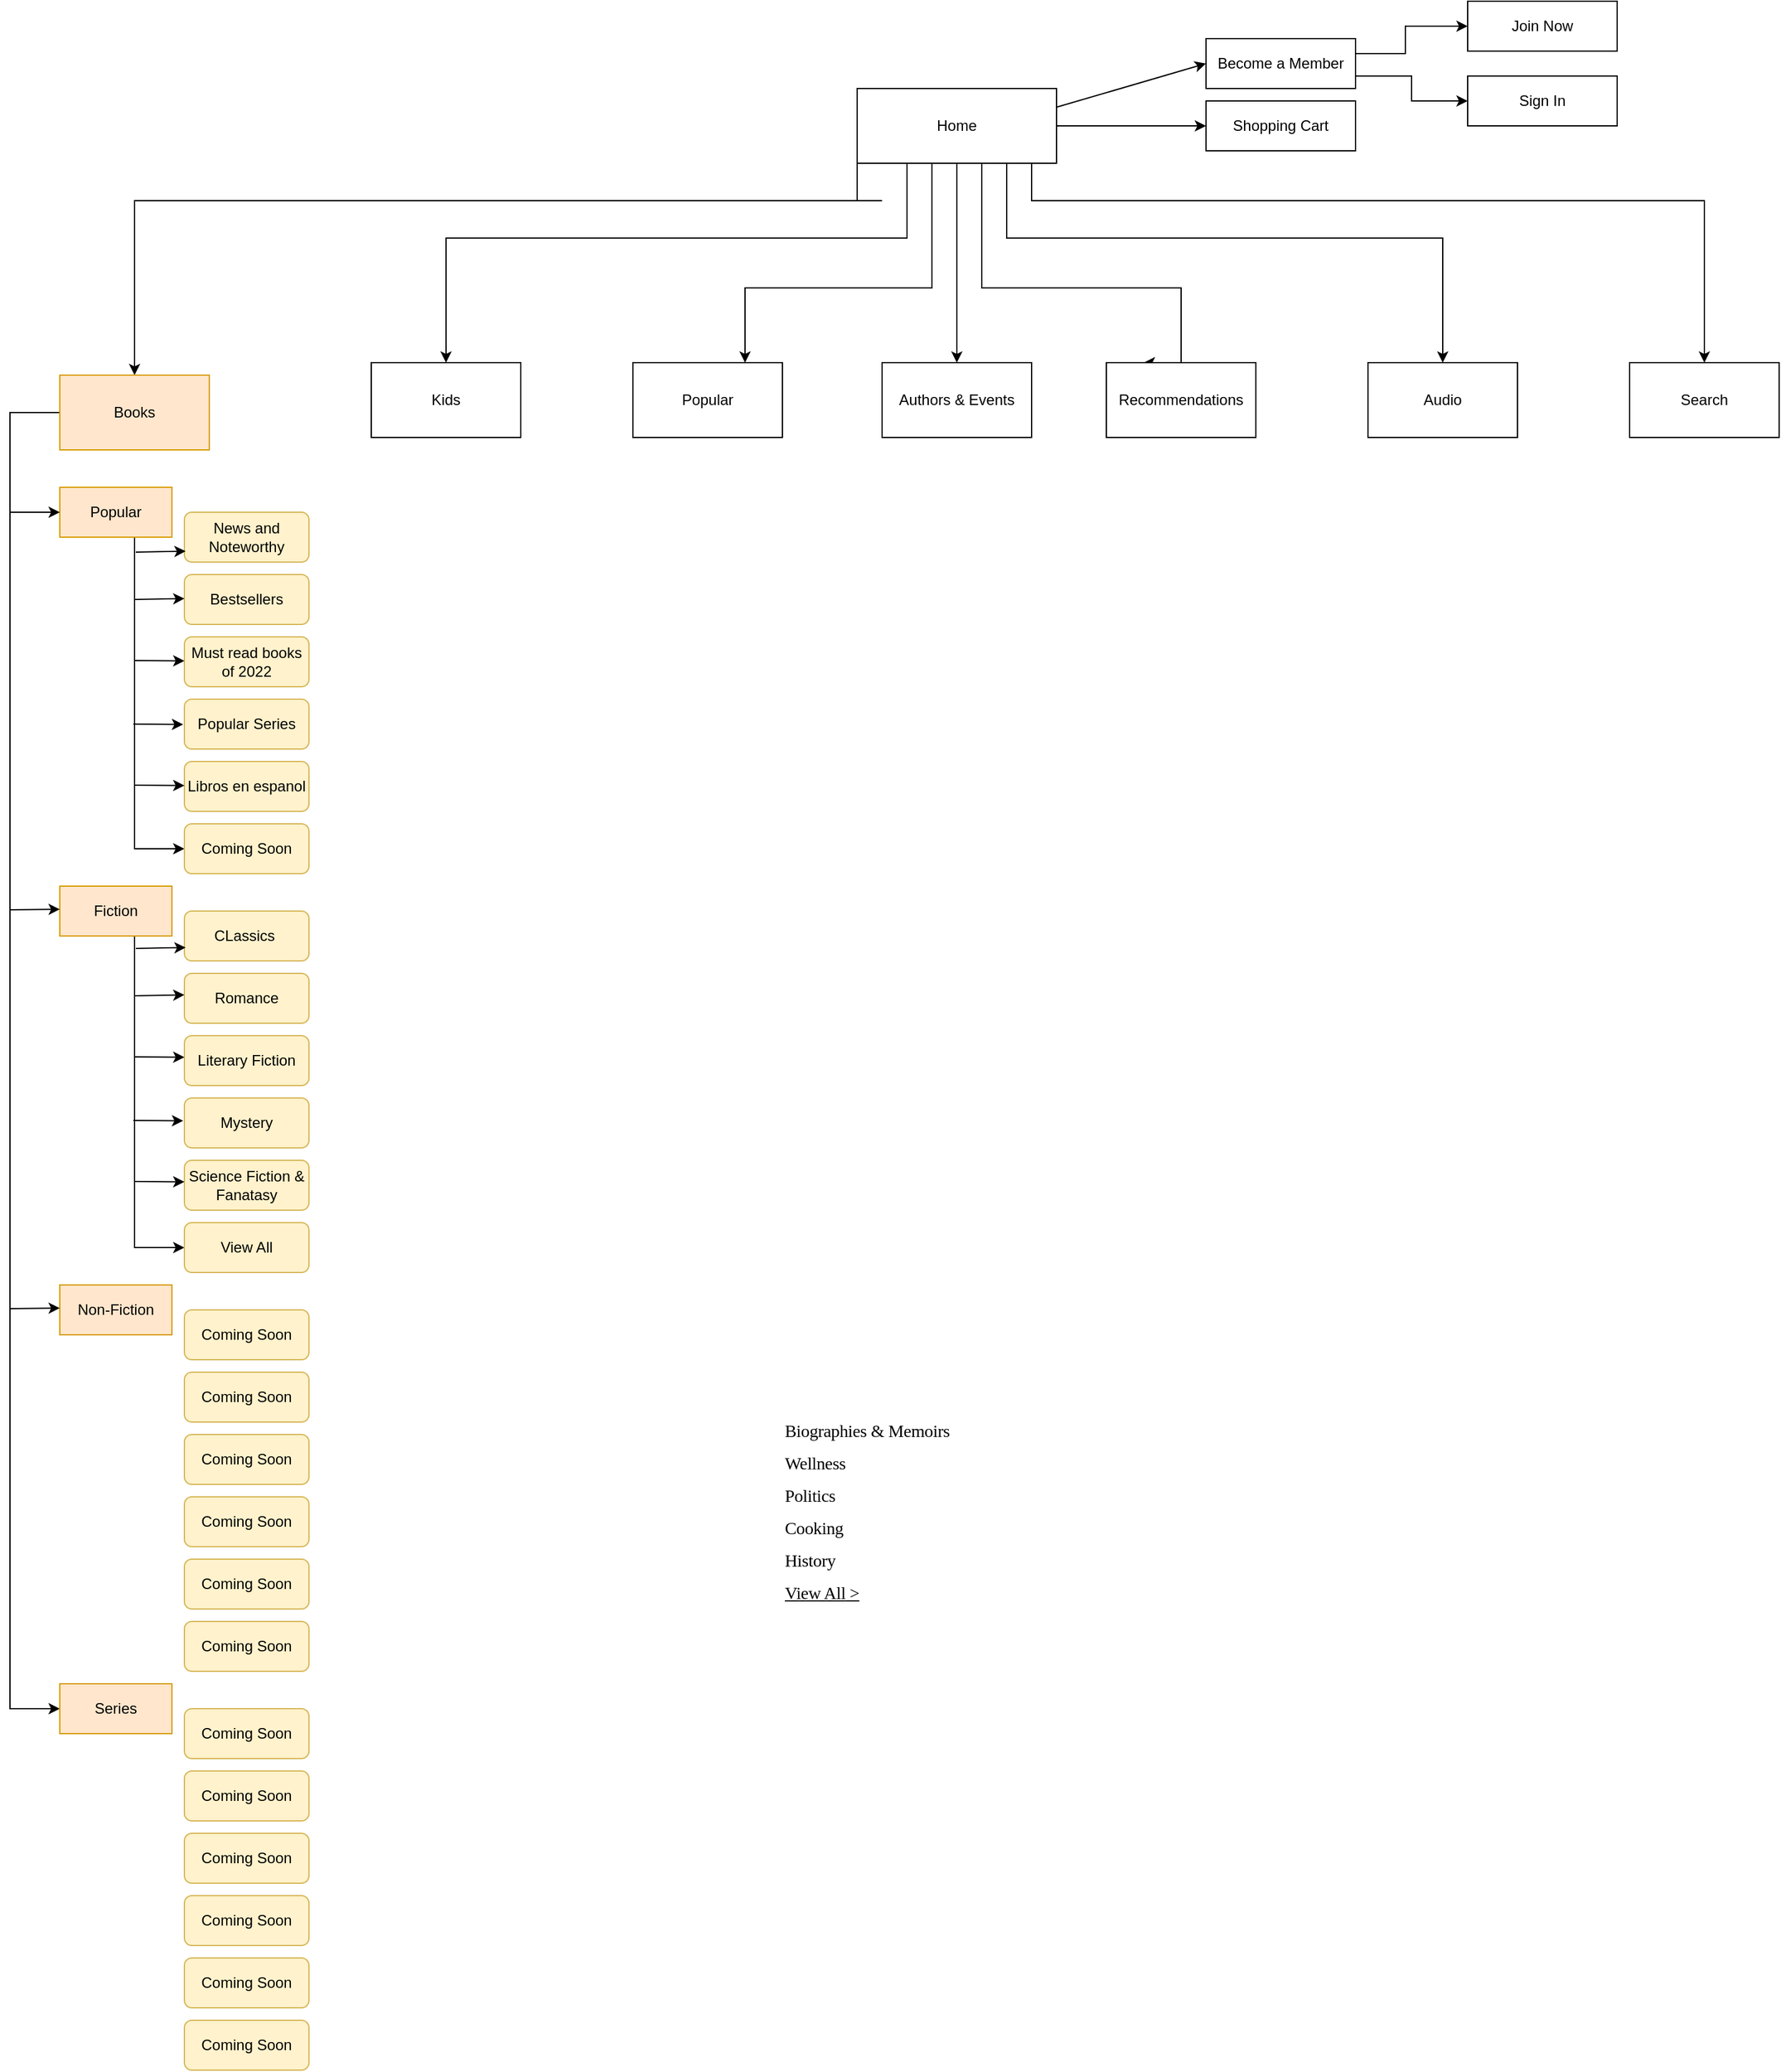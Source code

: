 <mxfile version="20.8.10" type="github">
  <diagram name="Page-1" id="6nl35vsLAsva88mgKixI">
    <mxGraphModel dx="2950" dy="1082" grid="1" gridSize="10" guides="1" tooltips="1" connect="1" arrows="1" fold="1" page="1" pageScale="1" pageWidth="850" pageHeight="1100" math="0" shadow="0">
      <root>
        <mxCell id="0" />
        <mxCell id="1" parent="0" />
        <mxCell id="sVJqD786YdZGdAk7iiqr-3" value="" style="edgeStyle=orthogonalEdgeStyle;rounded=0;orthogonalLoop=1;jettySize=auto;html=1;" edge="1" parent="1" source="sVJqD786YdZGdAk7iiqr-1" target="sVJqD786YdZGdAk7iiqr-2">
          <mxGeometry relative="1" as="geometry" />
        </mxCell>
        <mxCell id="sVJqD786YdZGdAk7iiqr-17" style="edgeStyle=orthogonalEdgeStyle;rounded=0;orthogonalLoop=1;jettySize=auto;html=1;exitX=0;exitY=0.5;exitDx=0;exitDy=0;entryX=0.75;entryY=0;entryDx=0;entryDy=0;" edge="1" parent="1" source="sVJqD786YdZGdAk7iiqr-1" target="sVJqD786YdZGdAk7iiqr-4">
          <mxGeometry relative="1" as="geometry">
            <Array as="points">
              <mxPoint x="420" y="110" />
              <mxPoint x="420" y="240" />
              <mxPoint x="270" y="240" />
              <mxPoint x="270" y="300" />
            </Array>
          </mxGeometry>
        </mxCell>
        <mxCell id="sVJqD786YdZGdAk7iiqr-19" style="edgeStyle=orthogonalEdgeStyle;rounded=0;orthogonalLoop=1;jettySize=auto;html=1;exitX=0;exitY=0.5;exitDx=0;exitDy=0;entryX=0.5;entryY=0;entryDx=0;entryDy=0;" edge="1" parent="1" source="sVJqD786YdZGdAk7iiqr-1" target="sVJqD786YdZGdAk7iiqr-6">
          <mxGeometry relative="1" as="geometry">
            <Array as="points">
              <mxPoint x="400" y="110" />
              <mxPoint x="400" y="200" />
              <mxPoint x="30" y="200" />
            </Array>
          </mxGeometry>
        </mxCell>
        <mxCell id="sVJqD786YdZGdAk7iiqr-21" style="edgeStyle=orthogonalEdgeStyle;rounded=0;orthogonalLoop=1;jettySize=auto;html=1;exitX=0;exitY=0.25;exitDx=0;exitDy=0;entryX=0.5;entryY=0;entryDx=0;entryDy=0;" edge="1" parent="1" source="sVJqD786YdZGdAk7iiqr-1" target="sVJqD786YdZGdAk7iiqr-8">
          <mxGeometry relative="1" as="geometry">
            <Array as="points">
              <mxPoint x="380" y="170" />
              <mxPoint x="-210" y="170" />
            </Array>
          </mxGeometry>
        </mxCell>
        <mxCell id="sVJqD786YdZGdAk7iiqr-23" style="edgeStyle=orthogonalEdgeStyle;rounded=0;orthogonalLoop=1;jettySize=auto;html=1;exitX=1;exitY=0.5;exitDx=0;exitDy=0;entryX=0.25;entryY=0;entryDx=0;entryDy=0;" edge="1" parent="1" source="sVJqD786YdZGdAk7iiqr-1" target="sVJqD786YdZGdAk7iiqr-10">
          <mxGeometry relative="1" as="geometry">
            <Array as="points">
              <mxPoint x="460" y="110" />
              <mxPoint x="460" y="240" />
              <mxPoint x="620" y="240" />
              <mxPoint x="620" y="300" />
            </Array>
          </mxGeometry>
        </mxCell>
        <mxCell id="sVJqD786YdZGdAk7iiqr-26" style="edgeStyle=orthogonalEdgeStyle;rounded=0;orthogonalLoop=1;jettySize=auto;html=1;exitX=1;exitY=0.5;exitDx=0;exitDy=0;entryX=0.5;entryY=0;entryDx=0;entryDy=0;" edge="1" parent="1" source="sVJqD786YdZGdAk7iiqr-1" target="sVJqD786YdZGdAk7iiqr-12">
          <mxGeometry relative="1" as="geometry">
            <Array as="points">
              <mxPoint x="480" y="110" />
              <mxPoint x="480" y="200" />
              <mxPoint x="830" y="200" />
            </Array>
          </mxGeometry>
        </mxCell>
        <mxCell id="sVJqD786YdZGdAk7iiqr-28" style="edgeStyle=orthogonalEdgeStyle;rounded=0;orthogonalLoop=1;jettySize=auto;html=1;exitX=1;exitY=0;exitDx=0;exitDy=0;entryX=0.5;entryY=0;entryDx=0;entryDy=0;" edge="1" parent="1" source="sVJqD786YdZGdAk7iiqr-1" target="sVJqD786YdZGdAk7iiqr-14">
          <mxGeometry relative="1" as="geometry">
            <Array as="points">
              <mxPoint x="500" y="170" />
              <mxPoint x="1040" y="170" />
            </Array>
          </mxGeometry>
        </mxCell>
        <mxCell id="sVJqD786YdZGdAk7iiqr-37" style="rounded=0;orthogonalLoop=1;jettySize=auto;html=1;exitX=1;exitY=0.25;exitDx=0;exitDy=0;entryX=0;entryY=0.5;entryDx=0;entryDy=0;" edge="1" parent="1" source="sVJqD786YdZGdAk7iiqr-1" target="sVJqD786YdZGdAk7iiqr-40">
          <mxGeometry relative="1" as="geometry">
            <mxPoint x="620" y="30.0" as="targetPoint" />
          </mxGeometry>
        </mxCell>
        <mxCell id="sVJqD786YdZGdAk7iiqr-38" style="edgeStyle=none;rounded=0;orthogonalLoop=1;jettySize=auto;html=1;exitX=1;exitY=0.5;exitDx=0;exitDy=0;entryX=0;entryY=0.5;entryDx=0;entryDy=0;" edge="1" parent="1" source="sVJqD786YdZGdAk7iiqr-1" target="sVJqD786YdZGdAk7iiqr-41">
          <mxGeometry relative="1" as="geometry">
            <mxPoint x="630" y="109.667" as="targetPoint" />
          </mxGeometry>
        </mxCell>
        <mxCell id="sVJqD786YdZGdAk7iiqr-1" value="Home" style="rounded=0;whiteSpace=wrap;html=1;" vertex="1" parent="1">
          <mxGeometry x="360" y="80" width="160" height="60" as="geometry" />
        </mxCell>
        <mxCell id="sVJqD786YdZGdAk7iiqr-2" value="Authors &amp;amp; Events" style="rounded=0;whiteSpace=wrap;html=1;" vertex="1" parent="1">
          <mxGeometry x="380" y="300" width="120" height="60" as="geometry" />
        </mxCell>
        <mxCell id="sVJqD786YdZGdAk7iiqr-4" value="Popular" style="rounded=0;whiteSpace=wrap;html=1;" vertex="1" parent="1">
          <mxGeometry x="180" y="300" width="120" height="60" as="geometry" />
        </mxCell>
        <mxCell id="sVJqD786YdZGdAk7iiqr-6" value="Kids" style="rounded=0;whiteSpace=wrap;html=1;" vertex="1" parent="1">
          <mxGeometry x="-30" y="300" width="120" height="60" as="geometry" />
        </mxCell>
        <mxCell id="sVJqD786YdZGdAk7iiqr-98" style="edgeStyle=elbowEdgeStyle;rounded=0;orthogonalLoop=1;jettySize=auto;html=1;exitX=0;exitY=0.5;exitDx=0;exitDy=0;entryX=0;entryY=0.5;entryDx=0;entryDy=0;shadow=0;" edge="1" parent="1" source="sVJqD786YdZGdAk7iiqr-8" target="sVJqD786YdZGdAk7iiqr-81">
          <mxGeometry relative="1" as="geometry">
            <Array as="points">
              <mxPoint x="-320" y="1190" />
              <mxPoint x="-320" y="928" />
            </Array>
          </mxGeometry>
        </mxCell>
        <mxCell id="sVJqD786YdZGdAk7iiqr-8" value="Books" style="rounded=0;whiteSpace=wrap;html=1;fillColor=#ffe6cc;strokeColor=#d79b00;" vertex="1" parent="1">
          <mxGeometry x="-280" y="310" width="120" height="60" as="geometry" />
        </mxCell>
        <mxCell id="sVJqD786YdZGdAk7iiqr-10" value="Recommendations" style="rounded=0;whiteSpace=wrap;html=1;" vertex="1" parent="1">
          <mxGeometry x="560" y="300" width="120" height="60" as="geometry" />
        </mxCell>
        <mxCell id="sVJqD786YdZGdAk7iiqr-12" value="Audio" style="rounded=0;whiteSpace=wrap;html=1;" vertex="1" parent="1">
          <mxGeometry x="770" y="300" width="120" height="60" as="geometry" />
        </mxCell>
        <mxCell id="sVJqD786YdZGdAk7iiqr-14" value="Search" style="rounded=0;whiteSpace=wrap;html=1;" vertex="1" parent="1">
          <mxGeometry x="980" y="300" width="120" height="60" as="geometry" />
        </mxCell>
        <mxCell id="sVJqD786YdZGdAk7iiqr-49" style="rounded=0;orthogonalLoop=1;jettySize=auto;html=1;exitX=1;exitY=0.5;exitDx=0;exitDy=0;edgeStyle=elbowEdgeStyle;" edge="1" parent="1">
          <mxGeometry relative="1" as="geometry">
            <mxPoint x="850" y="30" as="targetPoint" />
            <mxPoint x="760" y="52.0" as="sourcePoint" />
            <Array as="points">
              <mxPoint x="800" y="32" />
            </Array>
          </mxGeometry>
        </mxCell>
        <mxCell id="sVJqD786YdZGdAk7iiqr-40" value="Become a Member" style="rounded=0;whiteSpace=wrap;html=1;" vertex="1" parent="1">
          <mxGeometry x="640" y="40" width="120" height="40" as="geometry" />
        </mxCell>
        <mxCell id="sVJqD786YdZGdAk7iiqr-41" value="Shopping Cart" style="rounded=0;whiteSpace=wrap;html=1;" vertex="1" parent="1">
          <mxGeometry x="640" y="90" width="120" height="40" as="geometry" />
        </mxCell>
        <mxCell id="sVJqD786YdZGdAk7iiqr-50" style="rounded=0;orthogonalLoop=1;jettySize=auto;html=1;exitX=1;exitY=0.75;exitDx=0;exitDy=0;edgeStyle=elbowEdgeStyle;shadow=0;" edge="1" parent="1" source="sVJqD786YdZGdAk7iiqr-40">
          <mxGeometry relative="1" as="geometry">
            <mxPoint x="850" y="90" as="targetPoint" />
            <mxPoint x="750" y="70.0" as="sourcePoint" />
            <Array as="points" />
          </mxGeometry>
        </mxCell>
        <mxCell id="sVJqD786YdZGdAk7iiqr-51" value="Join Now" style="rounded=0;whiteSpace=wrap;html=1;" vertex="1" parent="1">
          <mxGeometry x="850" y="10" width="120" height="40" as="geometry" />
        </mxCell>
        <mxCell id="sVJqD786YdZGdAk7iiqr-52" value="Sign In" style="rounded=0;whiteSpace=wrap;html=1;" vertex="1" parent="1">
          <mxGeometry x="850" y="70" width="120" height="40" as="geometry" />
        </mxCell>
        <mxCell id="sVJqD786YdZGdAk7iiqr-103" style="edgeStyle=elbowEdgeStyle;rounded=0;orthogonalLoop=1;jettySize=auto;html=1;exitX=0.75;exitY=1;exitDx=0;exitDy=0;entryX=0;entryY=0.5;entryDx=0;entryDy=0;shadow=0;" edge="1" parent="1" source="sVJqD786YdZGdAk7iiqr-56" target="sVJqD786YdZGdAk7iiqr-72">
          <mxGeometry relative="1" as="geometry">
            <Array as="points">
              <mxPoint x="-220" y="550" />
              <mxPoint x="-220" y="570" />
            </Array>
          </mxGeometry>
        </mxCell>
        <mxCell id="sVJqD786YdZGdAk7iiqr-56" value="Popular" style="rounded=0;whiteSpace=wrap;html=1;fillColor=#ffe6cc;strokeColor=#d79b00;" vertex="1" parent="1">
          <mxGeometry x="-280" y="400" width="90" height="40" as="geometry" />
        </mxCell>
        <mxCell id="sVJqD786YdZGdAk7iiqr-128" style="edgeStyle=elbowEdgeStyle;rounded=0;orthogonalLoop=1;jettySize=auto;html=1;exitX=0.5;exitY=1;exitDx=0;exitDy=0;entryX=0;entryY=0.5;entryDx=0;entryDy=0;shadow=0;" edge="1" parent="1" source="sVJqD786YdZGdAk7iiqr-57" target="sVJqD786YdZGdAk7iiqr-80">
          <mxGeometry relative="1" as="geometry">
            <Array as="points">
              <mxPoint x="-220" y="890" />
            </Array>
          </mxGeometry>
        </mxCell>
        <mxCell id="sVJqD786YdZGdAk7iiqr-57" value="Fiction" style="rounded=0;whiteSpace=wrap;html=1;fillColor=#ffe6cc;strokeColor=#d79b00;" vertex="1" parent="1">
          <mxGeometry x="-280" y="720" width="90" height="40" as="geometry" />
        </mxCell>
        <mxCell id="sVJqD786YdZGdAk7iiqr-58" value="Non-Fiction" style="rounded=0;whiteSpace=wrap;html=1;fillColor=#ffe6cc;strokeColor=#d79b00;" vertex="1" parent="1">
          <mxGeometry x="-280" y="1040" width="90" height="40" as="geometry" />
        </mxCell>
        <mxCell id="sVJqD786YdZGdAk7iiqr-62" value="News and Noteworthy" style="rounded=1;whiteSpace=wrap;html=1;fillColor=#fff2cc;strokeColor=#d6b656;" vertex="1" parent="1">
          <mxGeometry x="-180" y="420" width="100" height="40" as="geometry" />
        </mxCell>
        <mxCell id="sVJqD786YdZGdAk7iiqr-65" value="Bestsellers" style="rounded=1;whiteSpace=wrap;html=1;fillColor=#fff2cc;strokeColor=#d6b656;" vertex="1" parent="1">
          <mxGeometry x="-180" y="470" width="100" height="40" as="geometry" />
        </mxCell>
        <mxCell id="sVJqD786YdZGdAk7iiqr-66" value="Must read books of 2022" style="rounded=1;whiteSpace=wrap;html=1;fillColor=#fff2cc;strokeColor=#d6b656;" vertex="1" parent="1">
          <mxGeometry x="-180" y="520" width="100" height="40" as="geometry" />
        </mxCell>
        <mxCell id="sVJqD786YdZGdAk7iiqr-67" value="Popular Series" style="rounded=1;whiteSpace=wrap;html=1;fillColor=#fff2cc;strokeColor=#d6b656;" vertex="1" parent="1">
          <mxGeometry x="-180" y="570" width="100" height="40" as="geometry" />
        </mxCell>
        <mxCell id="sVJqD786YdZGdAk7iiqr-71" value="Libros en espanol" style="rounded=1;whiteSpace=wrap;html=1;fillColor=#fff2cc;strokeColor=#d6b656;" vertex="1" parent="1">
          <mxGeometry x="-180" y="620" width="100" height="40" as="geometry" />
        </mxCell>
        <mxCell id="sVJqD786YdZGdAk7iiqr-72" value="Coming Soon" style="rounded=1;whiteSpace=wrap;html=1;fillColor=#fff2cc;strokeColor=#d6b656;" vertex="1" parent="1">
          <mxGeometry x="-180" y="670" width="100" height="40" as="geometry" />
        </mxCell>
        <mxCell id="sVJqD786YdZGdAk7iiqr-75" value="CLassics&lt;span style=&quot;white-space: pre;&quot;&gt;	&lt;/span&gt;" style="rounded=1;whiteSpace=wrap;html=1;fillColor=#fff2cc;strokeColor=#d6b656;" vertex="1" parent="1">
          <mxGeometry x="-180" y="740" width="100" height="40" as="geometry" />
        </mxCell>
        <mxCell id="sVJqD786YdZGdAk7iiqr-76" value="Romance" style="rounded=1;whiteSpace=wrap;html=1;fillColor=#fff2cc;strokeColor=#d6b656;" vertex="1" parent="1">
          <mxGeometry x="-180" y="790" width="100" height="40" as="geometry" />
        </mxCell>
        <mxCell id="sVJqD786YdZGdAk7iiqr-77" value="Literary Fiction" style="rounded=1;whiteSpace=wrap;html=1;fillColor=#fff2cc;strokeColor=#d6b656;" vertex="1" parent="1">
          <mxGeometry x="-180" y="840" width="100" height="40" as="geometry" />
        </mxCell>
        <mxCell id="sVJqD786YdZGdAk7iiqr-78" value="Mystery" style="rounded=1;whiteSpace=wrap;html=1;fillColor=#fff2cc;strokeColor=#d6b656;" vertex="1" parent="1">
          <mxGeometry x="-180" y="890" width="100" height="40" as="geometry" />
        </mxCell>
        <mxCell id="sVJqD786YdZGdAk7iiqr-79" value="Science Fiction &amp;amp; Fanatasy" style="rounded=1;whiteSpace=wrap;html=1;fillColor=#fff2cc;strokeColor=#d6b656;" vertex="1" parent="1">
          <mxGeometry x="-180" y="940" width="100" height="40" as="geometry" />
        </mxCell>
        <mxCell id="sVJqD786YdZGdAk7iiqr-80" value="View All" style="rounded=1;whiteSpace=wrap;html=1;fillColor=#fff2cc;strokeColor=#d6b656;" vertex="1" parent="1">
          <mxGeometry x="-180" y="990" width="100" height="40" as="geometry" />
        </mxCell>
        <mxCell id="sVJqD786YdZGdAk7iiqr-81" value="Series" style="rounded=0;whiteSpace=wrap;html=1;fillColor=#ffe6cc;strokeColor=#d79b00;" vertex="1" parent="1">
          <mxGeometry x="-280" y="1360" width="90" height="40" as="geometry" />
        </mxCell>
        <mxCell id="sVJqD786YdZGdAk7iiqr-82" value="Coming Soon" style="rounded=1;whiteSpace=wrap;html=1;fillColor=#fff2cc;strokeColor=#d6b656;" vertex="1" parent="1">
          <mxGeometry x="-180" y="1380" width="100" height="40" as="geometry" />
        </mxCell>
        <mxCell id="sVJqD786YdZGdAk7iiqr-83" value="Coming Soon" style="rounded=1;whiteSpace=wrap;html=1;fillColor=#fff2cc;strokeColor=#d6b656;" vertex="1" parent="1">
          <mxGeometry x="-180" y="1430" width="100" height="40" as="geometry" />
        </mxCell>
        <mxCell id="sVJqD786YdZGdAk7iiqr-84" value="Coming Soon" style="rounded=1;whiteSpace=wrap;html=1;fillColor=#fff2cc;strokeColor=#d6b656;" vertex="1" parent="1">
          <mxGeometry x="-180" y="1480" width="100" height="40" as="geometry" />
        </mxCell>
        <mxCell id="sVJqD786YdZGdAk7iiqr-85" value="Coming Soon" style="rounded=1;whiteSpace=wrap;html=1;fillColor=#fff2cc;strokeColor=#d6b656;" vertex="1" parent="1">
          <mxGeometry x="-180" y="1530" width="100" height="40" as="geometry" />
        </mxCell>
        <mxCell id="sVJqD786YdZGdAk7iiqr-86" value="Coming Soon" style="rounded=1;whiteSpace=wrap;html=1;fillColor=#fff2cc;strokeColor=#d6b656;" vertex="1" parent="1">
          <mxGeometry x="-180" y="1580" width="100" height="40" as="geometry" />
        </mxCell>
        <mxCell id="sVJqD786YdZGdAk7iiqr-87" value="Coming Soon" style="rounded=1;whiteSpace=wrap;html=1;fillColor=#fff2cc;strokeColor=#d6b656;" vertex="1" parent="1">
          <mxGeometry x="-180" y="1630" width="100" height="40" as="geometry" />
        </mxCell>
        <mxCell id="sVJqD786YdZGdAk7iiqr-89" value="Coming Soon" style="rounded=1;whiteSpace=wrap;html=1;fillColor=#fff2cc;strokeColor=#d6b656;" vertex="1" parent="1">
          <mxGeometry x="-180" y="1060" width="100" height="40" as="geometry" />
        </mxCell>
        <mxCell id="sVJqD786YdZGdAk7iiqr-90" value="Coming Soon" style="rounded=1;whiteSpace=wrap;html=1;fillColor=#fff2cc;strokeColor=#d6b656;" vertex="1" parent="1">
          <mxGeometry x="-180" y="1110" width="100" height="40" as="geometry" />
        </mxCell>
        <mxCell id="sVJqD786YdZGdAk7iiqr-91" value="Coming Soon" style="rounded=1;whiteSpace=wrap;html=1;fillColor=#fff2cc;strokeColor=#d6b656;" vertex="1" parent="1">
          <mxGeometry x="-180" y="1160" width="100" height="40" as="geometry" />
        </mxCell>
        <mxCell id="sVJqD786YdZGdAk7iiqr-92" value="Coming Soon" style="rounded=1;whiteSpace=wrap;html=1;fillColor=#fff2cc;strokeColor=#d6b656;" vertex="1" parent="1">
          <mxGeometry x="-180" y="1210" width="100" height="40" as="geometry" />
        </mxCell>
        <mxCell id="sVJqD786YdZGdAk7iiqr-93" value="Coming Soon" style="rounded=1;whiteSpace=wrap;html=1;fillColor=#fff2cc;strokeColor=#d6b656;" vertex="1" parent="1">
          <mxGeometry x="-180" y="1260" width="100" height="40" as="geometry" />
        </mxCell>
        <mxCell id="sVJqD786YdZGdAk7iiqr-94" value="Coming Soon" style="rounded=1;whiteSpace=wrap;html=1;fillColor=#fff2cc;strokeColor=#d6b656;" vertex="1" parent="1">
          <mxGeometry x="-180" y="1310" width="100" height="40" as="geometry" />
        </mxCell>
        <mxCell id="sVJqD786YdZGdAk7iiqr-95" value="" style="endArrow=classic;html=1;rounded=0;shadow=0;" edge="1" parent="1">
          <mxGeometry width="50" height="50" relative="1" as="geometry">
            <mxPoint x="-320" y="420" as="sourcePoint" />
            <mxPoint x="-280" y="420" as="targetPoint" />
          </mxGeometry>
        </mxCell>
        <mxCell id="sVJqD786YdZGdAk7iiqr-97" value="" style="endArrow=classic;html=1;rounded=0;shadow=0;" edge="1" parent="1">
          <mxGeometry width="50" height="50" relative="1" as="geometry">
            <mxPoint x="-320" y="1059" as="sourcePoint" />
            <mxPoint x="-280" y="1058.57" as="targetPoint" />
          </mxGeometry>
        </mxCell>
        <mxCell id="sVJqD786YdZGdAk7iiqr-99" value="" style="endArrow=classic;html=1;rounded=0;shadow=0;" edge="1" parent="1">
          <mxGeometry width="50" height="50" relative="1" as="geometry">
            <mxPoint x="-220" y="490" as="sourcePoint" />
            <mxPoint x="-180" y="489.29" as="targetPoint" />
          </mxGeometry>
        </mxCell>
        <mxCell id="sVJqD786YdZGdAk7iiqr-101" value="" style="endArrow=classic;html=1;rounded=0;shadow=0;" edge="1" parent="1">
          <mxGeometry width="50" height="50" relative="1" as="geometry">
            <mxPoint x="-320" y="739" as="sourcePoint" />
            <mxPoint x="-280" y="738.57" as="targetPoint" />
          </mxGeometry>
        </mxCell>
        <mxCell id="sVJqD786YdZGdAk7iiqr-102" value="" style="endArrow=classic;html=1;rounded=0;shadow=0;" edge="1" parent="1">
          <mxGeometry width="50" height="50" relative="1" as="geometry">
            <mxPoint x="-220" y="639" as="sourcePoint" />
            <mxPoint x="-180" y="639.29" as="targetPoint" />
          </mxGeometry>
        </mxCell>
        <mxCell id="sVJqD786YdZGdAk7iiqr-106" value="" style="endArrow=classic;html=1;rounded=0;shadow=0;" edge="1" parent="1">
          <mxGeometry width="50" height="50" relative="1" as="geometry">
            <mxPoint x="-221" y="590" as="sourcePoint" />
            <mxPoint x="-181" y="590.29" as="targetPoint" />
          </mxGeometry>
        </mxCell>
        <mxCell id="sVJqD786YdZGdAk7iiqr-108" value="" style="endArrow=classic;html=1;rounded=0;shadow=0;" edge="1" parent="1">
          <mxGeometry width="50" height="50" relative="1" as="geometry">
            <mxPoint x="-220" y="539" as="sourcePoint" />
            <mxPoint x="-180" y="539.29" as="targetPoint" />
          </mxGeometry>
        </mxCell>
        <mxCell id="sVJqD786YdZGdAk7iiqr-109" value="" style="endArrow=classic;html=1;rounded=0;shadow=0;" edge="1" parent="1">
          <mxGeometry width="50" height="50" relative="1" as="geometry">
            <mxPoint x="-219" y="452" as="sourcePoint" />
            <mxPoint x="-179" y="451.29" as="targetPoint" />
          </mxGeometry>
        </mxCell>
        <mxCell id="sVJqD786YdZGdAk7iiqr-121" value="" style="endArrow=classic;html=1;rounded=0;shadow=0;" edge="1" parent="1">
          <mxGeometry width="50" height="50" relative="1" as="geometry">
            <mxPoint x="-220" y="808" as="sourcePoint" />
            <mxPoint x="-180" y="807.29" as="targetPoint" />
          </mxGeometry>
        </mxCell>
        <mxCell id="sVJqD786YdZGdAk7iiqr-122" value="" style="endArrow=classic;html=1;rounded=0;shadow=0;" edge="1" parent="1">
          <mxGeometry width="50" height="50" relative="1" as="geometry">
            <mxPoint x="-220" y="957" as="sourcePoint" />
            <mxPoint x="-180" y="957.29" as="targetPoint" />
          </mxGeometry>
        </mxCell>
        <mxCell id="sVJqD786YdZGdAk7iiqr-123" value="" style="endArrow=classic;html=1;rounded=0;shadow=0;" edge="1" parent="1">
          <mxGeometry width="50" height="50" relative="1" as="geometry">
            <mxPoint x="-221" y="908" as="sourcePoint" />
            <mxPoint x="-181" y="908.29" as="targetPoint" />
          </mxGeometry>
        </mxCell>
        <mxCell id="sVJqD786YdZGdAk7iiqr-124" value="" style="endArrow=classic;html=1;rounded=0;shadow=0;" edge="1" parent="1">
          <mxGeometry width="50" height="50" relative="1" as="geometry">
            <mxPoint x="-220" y="857" as="sourcePoint" />
            <mxPoint x="-180" y="857.29" as="targetPoint" />
          </mxGeometry>
        </mxCell>
        <mxCell id="sVJqD786YdZGdAk7iiqr-125" value="" style="endArrow=classic;html=1;rounded=0;shadow=0;" edge="1" parent="1">
          <mxGeometry width="50" height="50" relative="1" as="geometry">
            <mxPoint x="-219" y="770" as="sourcePoint" />
            <mxPoint x="-179" y="769.29" as="targetPoint" />
          </mxGeometry>
        </mxCell>
        <mxCell id="sVJqD786YdZGdAk7iiqr-129" value="&lt;a style=&quot;box-sizing: border-box; -webkit-font-smoothing: antialiased; text-shadow: none; text-rendering: optimizelegibility; background: rgb(255, 255, 255); color: rgb(0, 0, 0); text-decoration: none; min-width: 100%; display: inherit; width: fit-content; font-family: Fort-Medium; font-size: 16px; font-style: normal; font-variant-ligatures: normal; font-variant-caps: normal; font-weight: 400; letter-spacing: -0.18px; orphans: 2; text-align: center; text-indent: 0px; text-transform: none; widows: 2; word-spacing: 0px; -webkit-text-stroke-width: 0px;&quot; data-location=&quot;header&quot; data-category=&quot;books&quot; data-element=&quot;books:nonfiction:biographies &amp;amp; memoirs&quot; tabindex=&quot;-1&quot; aria-label=&quot;Biographies &amp;amp; Memoirs&quot; target=&quot;_self&quot; class=&quot;navigation-link no-mouse-outline&quot; href=&quot;https://www.penguinrandomhouse.com/books/biography-memoir/&quot;&gt;&lt;p style=&quot;box-sizing: border-box; -webkit-font-smoothing: antialiased; text-shadow: none; text-rendering: optimizelegibility; margin: 0px; font-family: Fort-Book; font-size: 14px; color: rgb(0, 0, 0); line-height: 20px; padding: 1px 0px 5px; width: fit-content; text-align: left;&quot; class=&quot;nav-child-text&quot;&gt;Biographies &amp;amp; Memoirs&lt;/p&gt;&lt;/a&gt;&lt;a style=&quot;box-sizing: border-box; -webkit-font-smoothing: antialiased; text-shadow: none; text-rendering: optimizelegibility; background: rgb(255, 255, 255); color: rgb(0, 0, 0); text-decoration: none; min-width: 100%; display: inherit; width: fit-content; font-family: Fort-Medium; font-size: 16px; font-style: normal; font-variant-ligatures: normal; font-variant-caps: normal; font-weight: 400; letter-spacing: -0.18px; orphans: 2; text-align: center; text-indent: 0px; text-transform: none; widows: 2; word-spacing: 0px; -webkit-text-stroke-width: 0px;&quot; data-location=&quot;header&quot; data-category=&quot;books&quot; data-element=&quot;books:nonfiction:wellness&quot; tabindex=&quot;-1&quot; aria-label=&quot;Wellness&quot; target=&quot;_self&quot; class=&quot;navigation-link no-mouse-outline&quot; href=&quot;https://www.penguinrandomhouse.com/books/self-improvement&quot;&gt;&lt;p style=&quot;box-sizing: border-box; -webkit-font-smoothing: antialiased; text-shadow: none; text-rendering: optimizelegibility; margin: 0px; font-family: Fort-Book; font-size: 14px; color: rgb(0, 0, 0); line-height: 20px; padding: 1px 0px 5px; width: fit-content; text-align: left;&quot; class=&quot;nav-child-text&quot;&gt;Wellness&lt;/p&gt;&lt;/a&gt;&lt;a style=&quot;box-sizing: border-box; -webkit-font-smoothing: antialiased; text-shadow: none; text-rendering: optimizelegibility; background: rgb(255, 255, 255); color: rgb(0, 0, 0); text-decoration: none; min-width: 100%; display: inherit; width: fit-content; font-family: Fort-Medium; font-size: 16px; font-style: normal; font-variant-ligatures: normal; font-variant-caps: normal; font-weight: 400; letter-spacing: -0.18px; orphans: 2; text-align: center; text-indent: 0px; text-transform: none; widows: 2; word-spacing: 0px; -webkit-text-stroke-width: 0px;&quot; data-location=&quot;header&quot; data-category=&quot;books&quot; data-element=&quot;books:nonfiction:politics&quot; tabindex=&quot;-1&quot; aria-label=&quot;Politics&quot; target=&quot;_self&quot; class=&quot;navigation-link no-mouse-outline&quot; href=&quot;https://www.penguinrandomhouse.com/books/politics&quot;&gt;&lt;p style=&quot;box-sizing: border-box; -webkit-font-smoothing: antialiased; text-shadow: none; text-rendering: optimizelegibility; margin: 0px; font-family: Fort-Book; font-size: 14px; color: rgb(0, 0, 0); line-height: 20px; padding: 1px 0px 5px; width: fit-content; text-align: left;&quot; class=&quot;nav-child-text&quot;&gt;Politics&lt;/p&gt;&lt;/a&gt;&lt;a style=&quot;box-sizing: border-box; -webkit-font-smoothing: antialiased; text-shadow: none; text-rendering: optimizelegibility; background: rgb(255, 255, 255); color: rgb(0, 0, 0); text-decoration: none; min-width: 100%; display: inherit; width: fit-content; font-family: Fort-Medium; font-size: 16px; font-style: normal; font-variant-ligatures: normal; font-variant-caps: normal; font-weight: 400; letter-spacing: -0.18px; orphans: 2; text-align: center; text-indent: 0px; text-transform: none; widows: 2; word-spacing: 0px; -webkit-text-stroke-width: 0px;&quot; data-location=&quot;header&quot; data-category=&quot;books&quot; data-element=&quot;books:nonfiction:cooking&quot; tabindex=&quot;-1&quot; aria-label=&quot;Cooking&quot; target=&quot;_self&quot; class=&quot;navigation-link no-mouse-outline&quot; href=&quot;https://www.penguinrandomhouse.com/books/cooking&quot;&gt;&lt;p style=&quot;box-sizing: border-box; -webkit-font-smoothing: antialiased; text-shadow: none; text-rendering: optimizelegibility; margin: 0px; font-family: Fort-Book; font-size: 14px; color: rgb(0, 0, 0); line-height: 20px; padding: 1px 0px 5px; width: fit-content; text-align: left;&quot; class=&quot;nav-child-text&quot;&gt;Cooking&lt;/p&gt;&lt;/a&gt;&lt;a style=&quot;box-sizing: border-box; -webkit-font-smoothing: antialiased; text-shadow: none; text-rendering: optimizelegibility; background: rgb(255, 255, 255); color: rgb(0, 0, 0); text-decoration: none; min-width: 100%; display: inherit; width: fit-content; font-family: Fort-Medium; font-size: 16px; font-style: normal; font-variant-ligatures: normal; font-variant-caps: normal; font-weight: 400; letter-spacing: -0.18px; orphans: 2; text-align: center; text-indent: 0px; text-transform: none; widows: 2; word-spacing: 0px; -webkit-text-stroke-width: 0px;&quot; data-location=&quot;header&quot; data-category=&quot;books&quot; data-element=&quot;books:nonfiction:history&quot; tabindex=&quot;-1&quot; aria-label=&quot;History&quot; target=&quot;_self&quot; class=&quot;navigation-link no-mouse-outline&quot; href=&quot;https://www.penguinrandomhouse.com/books/history&quot;&gt;&lt;p style=&quot;box-sizing: border-box; -webkit-font-smoothing: antialiased; text-shadow: none; text-rendering: optimizelegibility; margin: 0px; font-family: Fort-Book; font-size: 14px; color: rgb(0, 0, 0); line-height: 20px; padding: 1px 0px 5px; width: fit-content; text-align: left;&quot; class=&quot;nav-child-text&quot;&gt;History&lt;/p&gt;&lt;/a&gt;&lt;a style=&quot;box-sizing: border-box; -webkit-font-smoothing: antialiased; text-shadow: none; text-rendering: optimizelegibility; background: rgb(255, 255, 255); color: rgb(0, 0, 0); text-decoration: none; outline: 0px; min-width: 100%; cursor: pointer; display: inherit; width: fit-content; font-family: Fort-Medium; font-size: 16px; font-style: normal; font-variant-ligatures: normal; font-variant-caps: normal; font-weight: 400; letter-spacing: -0.18px; orphans: 2; text-align: center; text-indent: 0px; text-transform: none; widows: 2; word-spacing: 0px; -webkit-text-stroke-width: 0px;&quot; data-location=&quot;header&quot; data-category=&quot;books&quot; data-element=&quot;books:nonfiction:view all&quot; tabindex=&quot;-1&quot; aria-label=&quot;view all Nonfiction&quot; target=&quot;_self&quot; class=&quot;navigation-link no-mouse-outline no-outline&quot; href=&quot;https://www.penguinrandomhouse.com/books/nonfiction/&quot;&gt;&lt;p style=&quot;box-sizing: border-box; -webkit-font-smoothing: antialiased; text-shadow: none; text-rendering: optimizelegibility; margin: 0px 0px 21px; font-family: Fort-Book; font-size: 14px; color: rgb(0, 0, 0); line-height: 20px; padding: 1px 0px 5px; width: fit-content; text-align: left; text-decoration: underline;&quot; class=&quot;nav-child-text nav-child-view-all&quot;&gt;View All&lt;span&gt;&amp;nbsp;&lt;/span&gt;&lt;span style=&quot;box-sizing: border-box; -webkit-font-smoothing: antialiased; text-shadow: none; text-rendering: optimizelegibility; transition: padding-left 0.3s ease 0s; padding-left: 0px;&quot; class=&quot;view-all-caret&quot;&gt;&amp;gt;&lt;/span&gt;&lt;/p&gt;&lt;/a&gt;" style="text;whiteSpace=wrap;html=1;" vertex="1" parent="1">
          <mxGeometry x="300" y="1140" width="170" height="200" as="geometry" />
        </mxCell>
      </root>
    </mxGraphModel>
  </diagram>
</mxfile>
